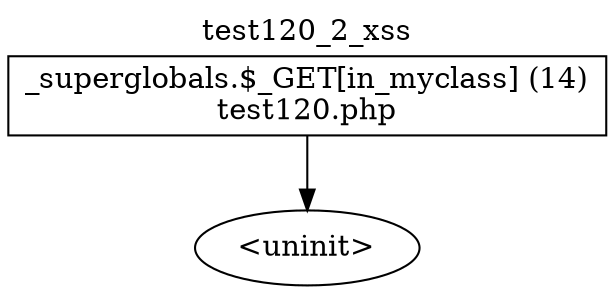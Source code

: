 digraph cfg {
  label="test120_2_xss";
  labelloc=t;
  n1 [shape=box, label="_superglobals.$_GET[in_myclass] (14)\ntest120.php"];
  n2 [shape=ellipse, label="<uninit>"];
  n1 -> n2;
}
